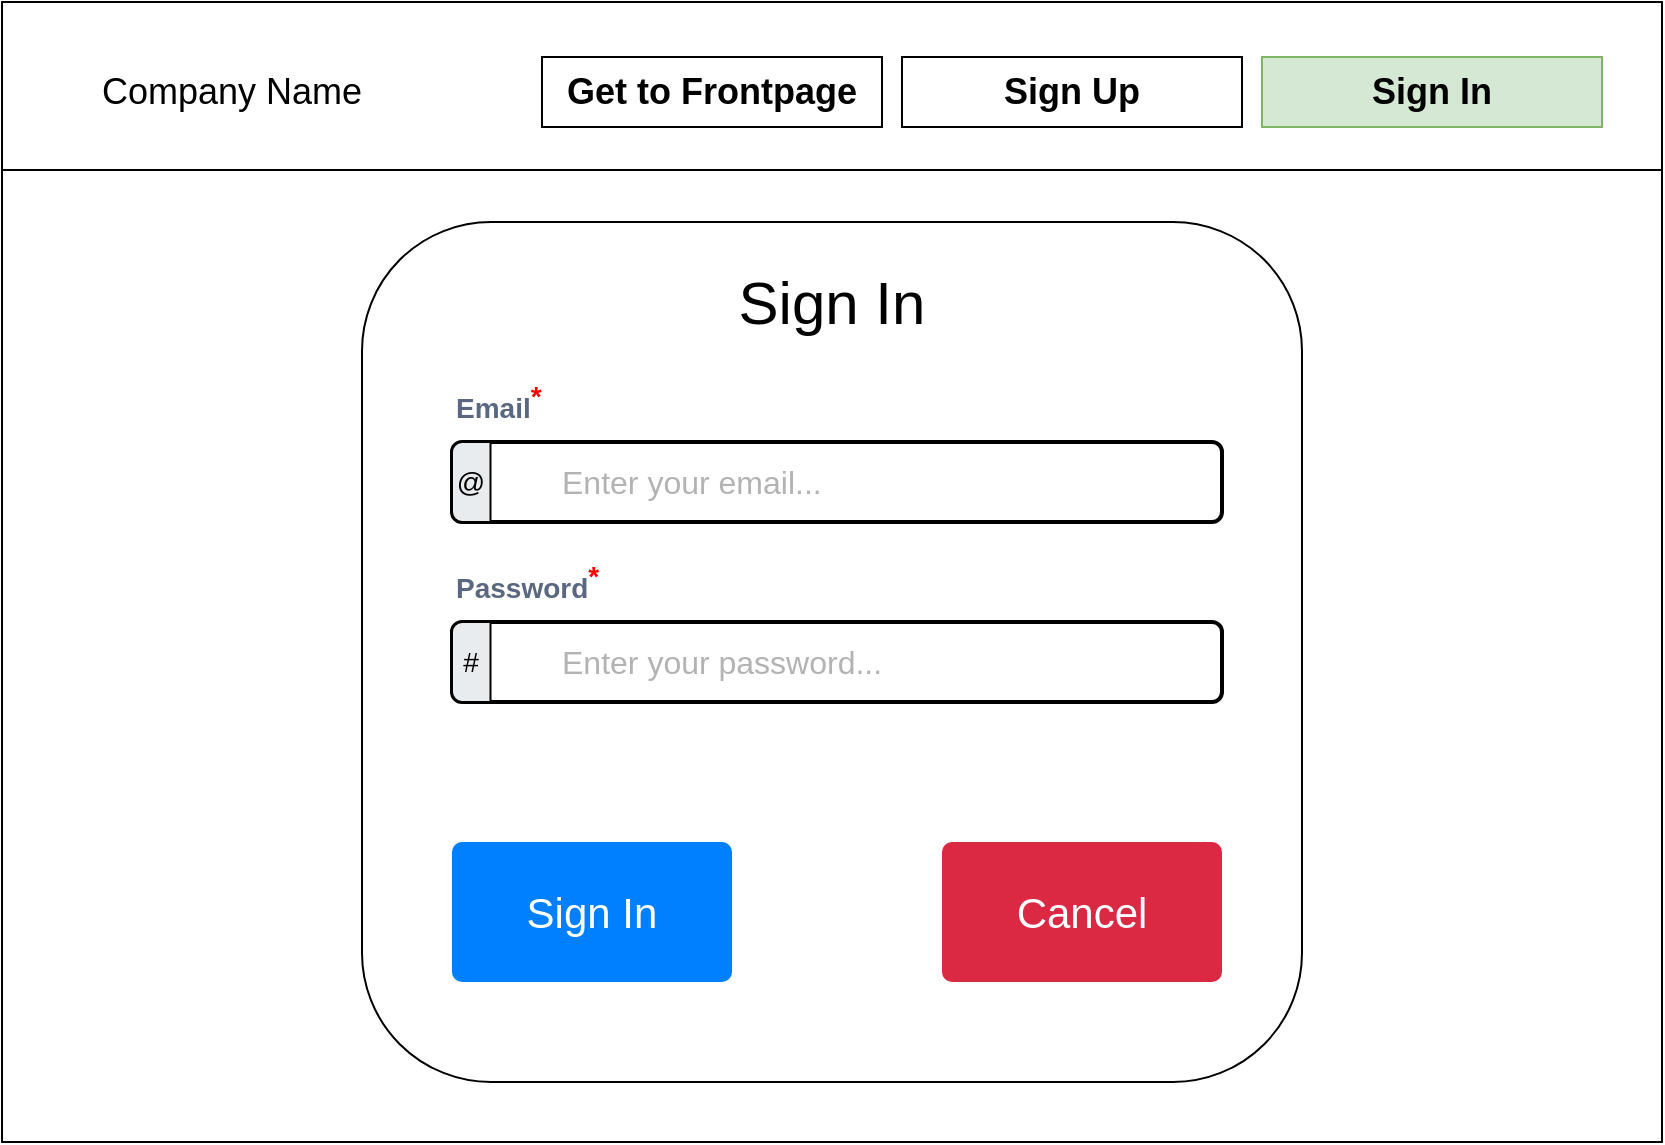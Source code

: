 <mxfile version="21.0.6" type="device"><diagram name="1 oldal" id="rr1XzaW8xr9UKYHMW88b"><mxGraphModel dx="1419" dy="784" grid="1" gridSize="10" guides="1" tooltips="1" connect="1" arrows="1" fold="1" page="1" pageScale="1" pageWidth="827" pageHeight="1169" math="0" shadow="0"><root><mxCell id="0"/><mxCell id="1" parent="0"/><mxCell id="6UHl0JfOI_R4jxqrWuqe-2" value="" style="rounded=0;whiteSpace=wrap;html=1;" vertex="1" parent="1"><mxGeometry width="830" height="570" as="geometry"/></mxCell><mxCell id="6UHl0JfOI_R4jxqrWuqe-5" value="Company Name" style="text;html=1;strokeColor=none;fillColor=none;align=center;verticalAlign=middle;whiteSpace=wrap;rounded=0;fontSize=18;" vertex="1" parent="1"><mxGeometry x="40" y="30" width="150" height="30" as="geometry"/></mxCell><mxCell id="6UHl0JfOI_R4jxqrWuqe-6" value="" style="rounded=0;whiteSpace=wrap;html=1;" vertex="1" parent="1"><mxGeometry x="270" y="27.5" width="170" height="35" as="geometry"/></mxCell><mxCell id="6UHl0JfOI_R4jxqrWuqe-7" value="" style="rounded=0;whiteSpace=wrap;html=1;" vertex="1" parent="1"><mxGeometry x="450" y="27.5" width="170" height="35" as="geometry"/></mxCell><mxCell id="6UHl0JfOI_R4jxqrWuqe-8" value="" style="rounded=0;whiteSpace=wrap;html=1;fillColor=#d5e8d4;strokeColor=#82b366;" vertex="1" parent="1"><mxGeometry x="630" y="27.5" width="170" height="35" as="geometry"/></mxCell><mxCell id="6UHl0JfOI_R4jxqrWuqe-4" value="" style="line;strokeWidth=1;fillColor=none;align=left;verticalAlign=middle;spacingTop=-1;spacingLeft=3;spacingRight=3;rotatable=0;labelPosition=right;points=[];portConstraint=eastwest;strokeColor=inherit;" vertex="1" parent="1"><mxGeometry y="80" width="830" height="8" as="geometry"/></mxCell><mxCell id="6UHl0JfOI_R4jxqrWuqe-12" value="Sign In" style="text;html=1;strokeColor=none;fillColor=none;align=center;verticalAlign=middle;whiteSpace=wrap;rounded=0;fontStyle=1;fontSize=18;" vertex="1" parent="1"><mxGeometry x="630" y="30" width="170" height="30" as="geometry"/></mxCell><mxCell id="6UHl0JfOI_R4jxqrWuqe-13" value="&lt;b&gt;&lt;font style=&quot;font-size: 18px;&quot;&gt;Sign Up&lt;/font&gt;&lt;/b&gt;" style="text;html=1;strokeColor=none;fillColor=none;align=center;verticalAlign=middle;whiteSpace=wrap;rounded=0;" vertex="1" parent="1"><mxGeometry x="450" y="30" width="170" height="30" as="geometry"/></mxCell><mxCell id="6UHl0JfOI_R4jxqrWuqe-14" value="&lt;font style=&quot;font-size: 18px;&quot;&gt;&lt;b&gt;Get to Frontpage&lt;/b&gt;&lt;/font&gt;" style="text;html=1;strokeColor=none;fillColor=none;align=center;verticalAlign=middle;whiteSpace=wrap;rounded=0;" vertex="1" parent="1"><mxGeometry x="270" y="30" width="170" height="30" as="geometry"/></mxCell><mxCell id="6UHl0JfOI_R4jxqrWuqe-18" value="" style="group" vertex="1" connectable="0" parent="1"><mxGeometry x="180" y="110" width="470" height="430" as="geometry"/></mxCell><mxCell id="6UHl0JfOI_R4jxqrWuqe-46" value="" style="group" vertex="1" connectable="0" parent="6UHl0JfOI_R4jxqrWuqe-18"><mxGeometry width="470" height="430" as="geometry"/></mxCell><mxCell id="6UHl0JfOI_R4jxqrWuqe-15" value="" style="rounded=1;whiteSpace=wrap;html=1;strokeColor=#000000;strokeWidth=1;" vertex="1" parent="6UHl0JfOI_R4jxqrWuqe-46"><mxGeometry width="470" height="430" as="geometry"/></mxCell><mxCell id="6UHl0JfOI_R4jxqrWuqe-17" value="Sign In" style="text;html=1;strokeColor=none;fillColor=none;align=center;verticalAlign=middle;whiteSpace=wrap;rounded=0;fontSize=30;" vertex="1" parent="6UHl0JfOI_R4jxqrWuqe-46"><mxGeometry x="55" y="10" width="360" height="60" as="geometry"/></mxCell><mxCell id="6UHl0JfOI_R4jxqrWuqe-40" value="&lt;span style=&quot;font-size: 21px;&quot;&gt;Sign In&lt;/span&gt;" style="html=1;shadow=0;dashed=0;shape=mxgraph.bootstrap.rrect;rSize=5;strokeColor=none;strokeWidth=1;fillColor=#007FFF;fontColor=#FFFFFF;whiteSpace=wrap;align=center;verticalAlign=middle;spacingLeft=0;fontStyle=0;fontSize=16;spacing=5;" vertex="1" parent="6UHl0JfOI_R4jxqrWuqe-46"><mxGeometry x="45" y="310" width="140" height="70" as="geometry"/></mxCell><mxCell id="6UHl0JfOI_R4jxqrWuqe-41" value="&lt;font style=&quot;font-size: 21px;&quot;&gt;Cancel&lt;/font&gt;" style="html=1;shadow=0;dashed=0;shape=mxgraph.bootstrap.rrect;rSize=5;strokeColor=none;strokeWidth=1;fillColor=#DB2843;fontColor=#FFFFFF;whiteSpace=wrap;align=center;verticalAlign=middle;spacingLeft=0;fontStyle=0;fontSize=16;spacing=5;" vertex="1" parent="6UHl0JfOI_R4jxqrWuqe-46"><mxGeometry x="290" y="310" width="140" height="70" as="geometry"/></mxCell><mxCell id="6UHl0JfOI_R4jxqrWuqe-43" value="" style="group" vertex="1" connectable="0" parent="6UHl0JfOI_R4jxqrWuqe-46"><mxGeometry x="45" y="80" width="385" height="70" as="geometry"/></mxCell><mxCell id="6UHl0JfOI_R4jxqrWuqe-20" value="&lt;font color=&quot;#b3b3b3&quot;&gt;Enter your email...&lt;/font&gt;" style="html=1;shadow=0;dashed=0;shape=mxgraph.bootstrap.rrect;rSize=5;html=1;whiteSpace=wrap;align=left;spacing=15;spacingLeft=40;fontSize=16;strokeColor=#000000;strokeWidth=2;perimeterSpacing=2;" vertex="1" parent="6UHl0JfOI_R4jxqrWuqe-43"><mxGeometry y="30" width="385" height="40" as="geometry"/></mxCell><mxCell id="6UHl0JfOI_R4jxqrWuqe-21" value="@" style="html=1;shadow=0;dashed=0;shape=mxgraph.bootstrap.leftButton;strokeColor=inherit;gradientColor=inherit;fontColor=inherit;fillColor=#E9ECEF;rSize=5;perimeter=none;whiteSpace=wrap;resizeHeight=1;fontSize=14;" vertex="1" parent="6UHl0JfOI_R4jxqrWuqe-20"><mxGeometry width="19.25" height="40" as="geometry"/></mxCell><mxCell id="6UHl0JfOI_R4jxqrWuqe-34" value="&lt;font style=&quot;font-size: 14px;&quot;&gt;Email&lt;sup style=&quot;&quot;&gt;&lt;font color=&quot;#ff0000&quot; style=&quot;font-size: 14px;&quot;&gt;*&lt;/font&gt;&lt;/sup&gt;&lt;/font&gt;" style="fillColor=none;strokeColor=none;html=1;fontSize=12;fontStyle=0;align=left;fontColor=#596780;fontStyle=1;fontSize=11" vertex="1" parent="6UHl0JfOI_R4jxqrWuqe-43"><mxGeometry width="240" height="20" as="geometry"/></mxCell><mxCell id="6UHl0JfOI_R4jxqrWuqe-44" value="" style="group" vertex="1" connectable="0" parent="6UHl0JfOI_R4jxqrWuqe-46"><mxGeometry x="45" y="170" width="385" height="70" as="geometry"/></mxCell><mxCell id="6UHl0JfOI_R4jxqrWuqe-32" value="&lt;font style=&quot;font-size: 14px;&quot;&gt;Password&lt;sup&gt;&lt;font style=&quot;font-size: 14px;&quot; color=&quot;#ff0000&quot;&gt;*&lt;/font&gt;&lt;/sup&gt;&lt;/font&gt;" style="fillColor=none;strokeColor=none;html=1;fontSize=11;fontStyle=0;align=left;fontColor=#596780;fontStyle=1;fontSize=11" vertex="1" parent="6UHl0JfOI_R4jxqrWuqe-44"><mxGeometry width="240" height="20" as="geometry"/></mxCell><mxCell id="6UHl0JfOI_R4jxqrWuqe-37" value="&lt;font color=&quot;#b3b3b3&quot;&gt;Enter your password...&lt;/font&gt;" style="html=1;shadow=0;dashed=0;shape=mxgraph.bootstrap.rrect;rSize=5;html=1;whiteSpace=wrap;align=left;spacing=15;spacingLeft=40;fontSize=16;strokeColor=#000000;strokeWidth=2;perimeterSpacing=2;" vertex="1" parent="6UHl0JfOI_R4jxqrWuqe-44"><mxGeometry y="30" width="385" height="40" as="geometry"/></mxCell><mxCell id="6UHl0JfOI_R4jxqrWuqe-38" value="#" style="html=1;shadow=0;dashed=0;shape=mxgraph.bootstrap.leftButton;strokeColor=inherit;gradientColor=inherit;fontColor=inherit;fillColor=#E9ECEF;rSize=5;perimeter=none;whiteSpace=wrap;resizeHeight=1;fontSize=14;" vertex="1" parent="6UHl0JfOI_R4jxqrWuqe-37"><mxGeometry width="19.25" height="40" as="geometry"/></mxCell></root></mxGraphModel></diagram></mxfile>